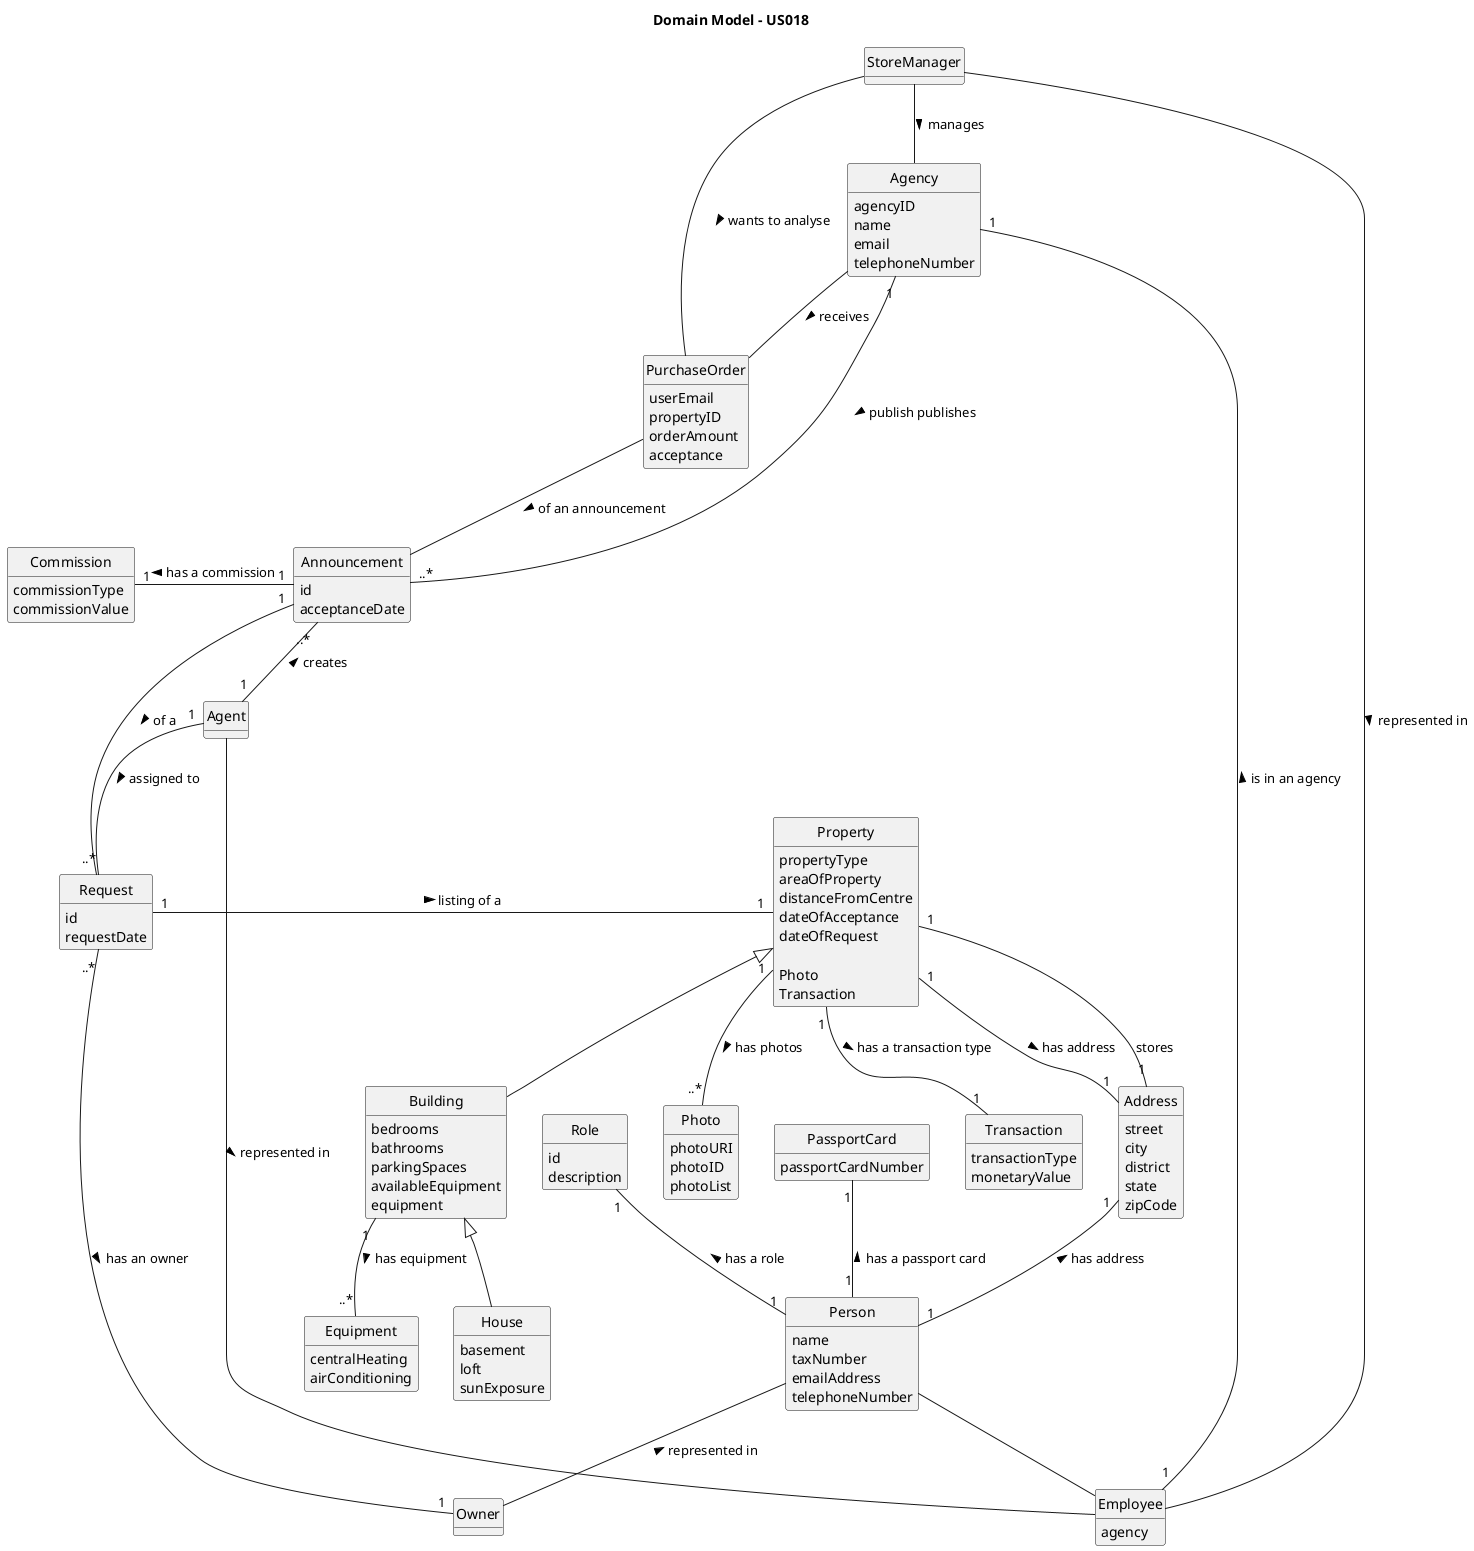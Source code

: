 @startuml
skinparam monochrome true
skinparam packageStyle rectangle
skinparam shadowing false

'left to right direction

skinparam classAttributeIconSize 0

hide circle
hide methods

title Domain Model - US018


class PurchaseOrder{
    userEmail
    propertyID
    orderAmount
    acceptance
}
class Person {
    name
    taxNumber
    emailAddress
    telephoneNumber
}

class Role {
    id
    description
}

class Owner {
}

class PassportCard {
    passportCardNumber
}

class Address{
    street
    city
    district
    state
    zipCode
}



class Property {
    propertyType
    areaOfProperty
    distanceFromCentre
    dateOfAcceptance
    dateOfRequest

    Photo
    Transaction

}

class Building extends Property {
    bedrooms
    bathrooms
    parkingSpaces
    availableEquipment
    equipment
}

class House extends Building{
    basement
    loft
    sunExposure
}

class Employee{
    agency
}

class Equipment{

    centralHeating
    airConditioning
}

class Commission {
    commissionType
    commissionValue
}

class Photo {
    photoURI
    photoID
    photoList
}

class Transaction {
    transactionType
    monetaryValue
}

class Request{
    id
    requestDate
}


class Agency{
    agencyID
    name
    email
    telephoneNumber
}

class Agent{}

class Announcement{
    id
    acceptanceDate
}

class StoreManager{}

StoreManager -- Employee : > represented in
Agent - Employee : > represented in
Agency -- PurchaseOrder : > receives
Agency "1" - "..*" Announcement : > publish publishes
Announcement "1" - Request : > of a
Property "1" -- "1" Address : stores
StoreManager -- Agency : manages >
Agency "1" -- "1" Employee  : < is in an agency
Property "1" -- "1" Transaction : has a transaction type >
Property "1" -- "..*" Photo : has photos >
Announcement "1" -left- "1" Commission : has a commission >
Building "1" -- "..*" Equipment : has equipment >
Role "1" -- "1" Person : has a role <
PassportCard "1" -- "1" Person : has a passport card <
Address "1" -- "1" Person : has address <
Request "1" - "1" Property : > listing of a
Owner "1" -left- "..*" Request : < has an owner
Person -- Owner : < represented in
Person -- Employee
Agent "1" -- "..*" Request : assigned to >
Announcement "..*"  -- "1" Agent : creates <
Address "1" -- "1" Property : has address <
PurchaseOrder -- Announcement : > of an announcement
StoreManager -- PurchaseOrder : > wants to analyse

@enduml